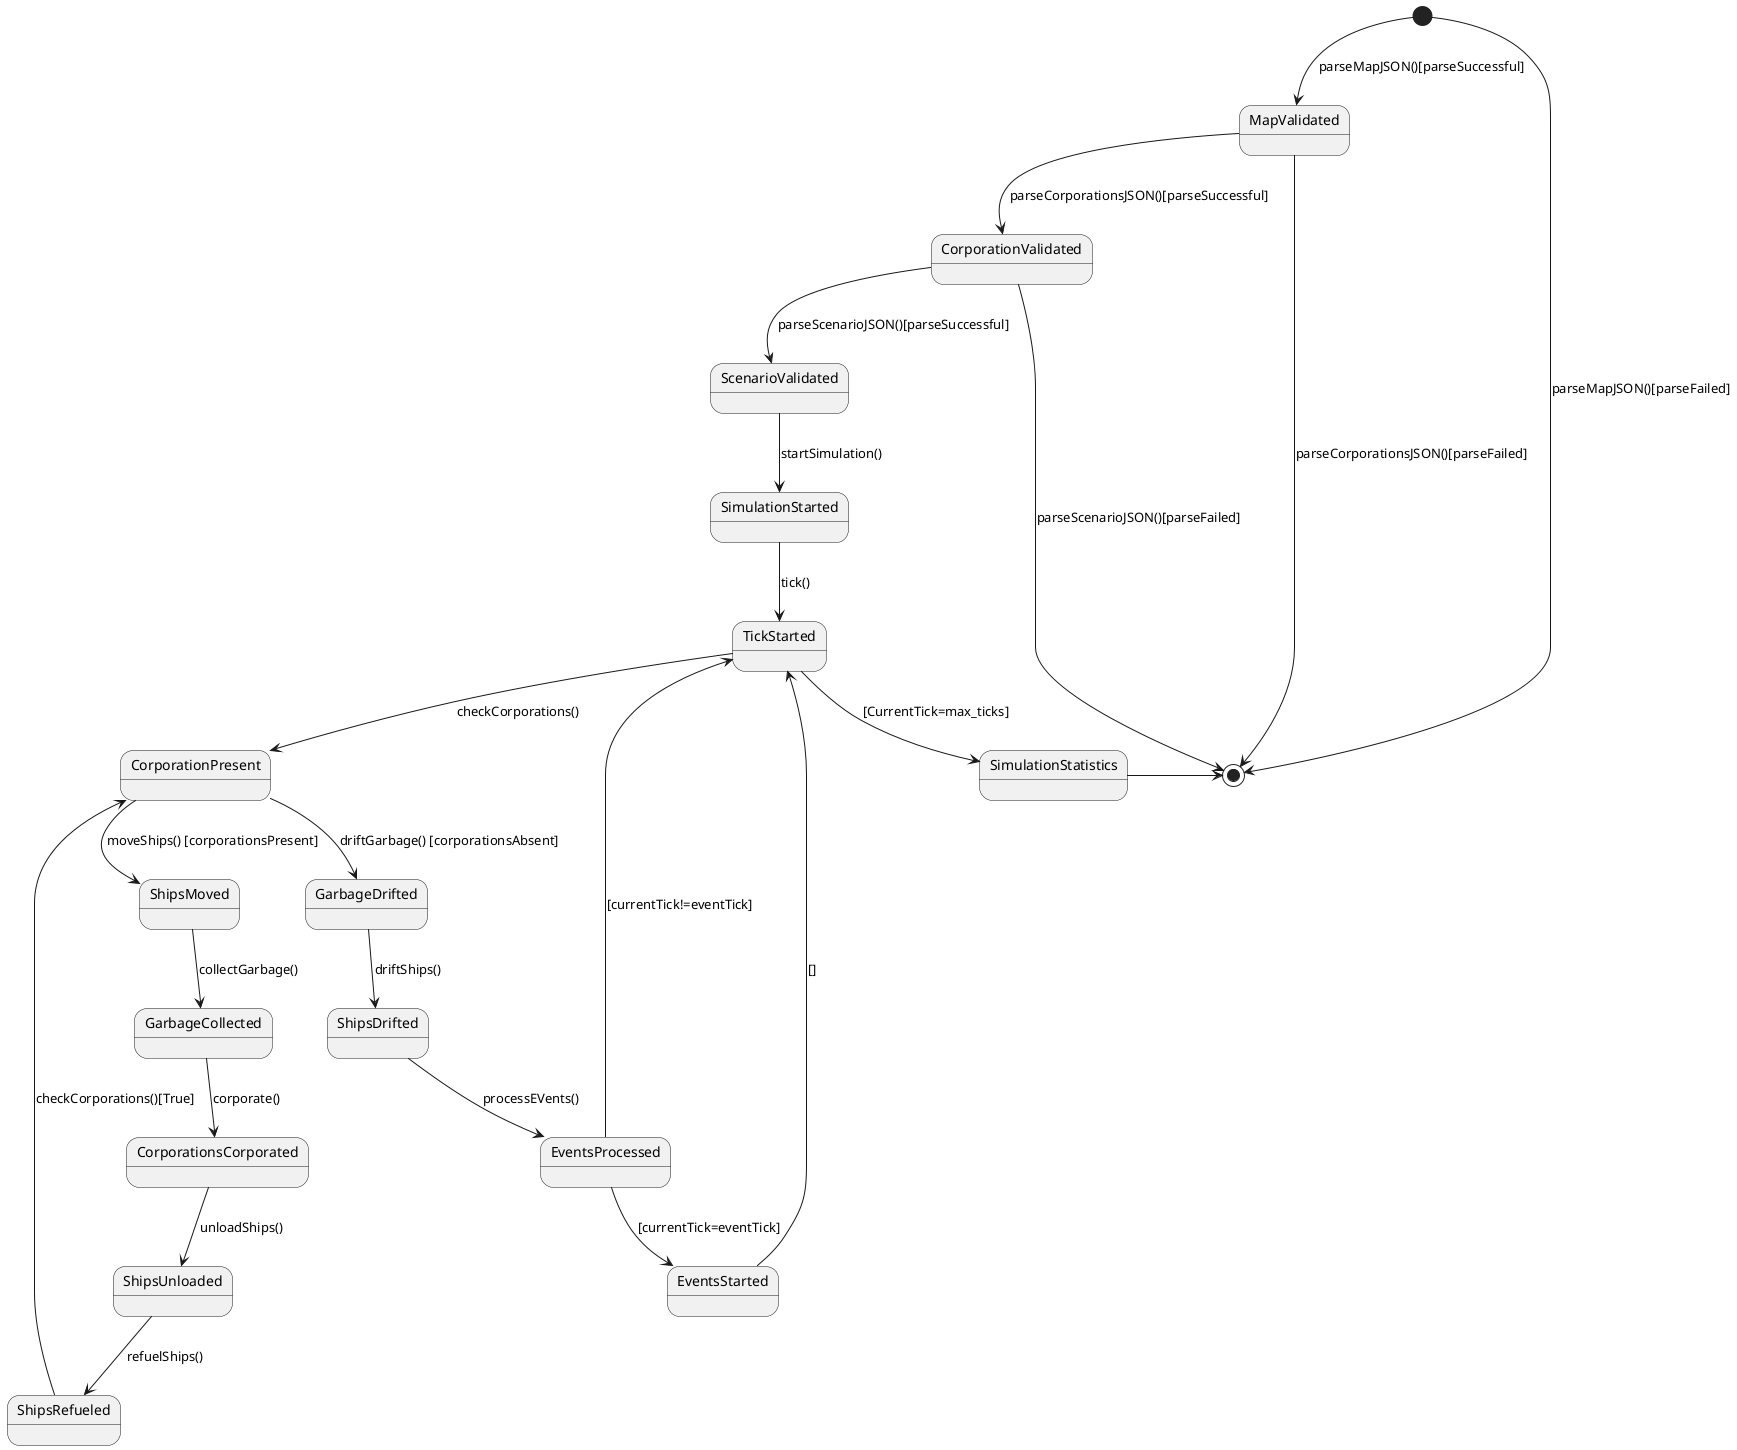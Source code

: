@startuml

[*] --> MapValidated: parseMapJSON()[parseSuccessful]
[*] --> [*] : parseMapJSON()[parseFailed]

MapValidated --> CorporationValidated : parseCorporationsJSON()[parseSuccessful]
MapValidated --> [*] : parseCorporationsJSON()[parseFailed]

CorporationValidated --> ScenarioValidated : parseScenarioJSON()[parseSuccessful]
CorporationValidated --> [*] : parseScenarioJSON()[parseFailed]

ScenarioValidated--> SimulationStarted : startSimulation()

SimulationStarted --> TickStarted : tick()

TickStarted --> CorporationPresent : checkCorporations()
CorporationPresent --> ShipsMoved : moveShips() [corporationsPresent]
ShipsMoved --> GarbageCollected : collectGarbage()
GarbageCollected --> CorporationsCorporated : corporate()
CorporationsCorporated --> ShipsUnloaded : unloadShips()
ShipsUnloaded --> ShipsRefueled : refuelShips()
ShipsRefueled --> CorporationPresent : checkCorporations()[True]
CorporationPresent --> GarbageDrifted : driftGarbage() [corporationsAbsent]
GarbageDrifted --> ShipsDrifted : driftShips()
ShipsDrifted --> EventsProcessed : processEVents()
EventsProcessed --> TickStarted : [currentTick!=eventTick]
EventsProcessed --> EventsStarted : [currentTick=eventTick]
EventsStarted --> TickStarted : []
TickStarted --> SimulationStatistics : [CurrentTick=max_ticks]
SimulationStatistics -> [*]
@enduml

